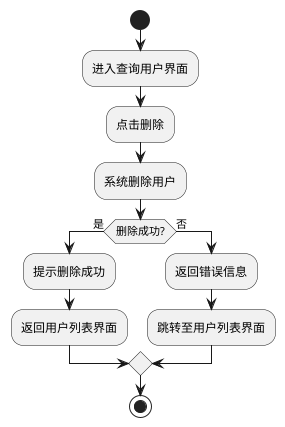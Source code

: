 @startuml
'https://plantuml.com/activity-diagram-beta
/'进入查询用户界面，点击删除，系统删除用户，若删除成功，则提示删除成功，并返回用户列表界面；若删除失败，则返回错误信息，同时跳转至用户列表界面'/
start
:进入查询用户界面;
:点击删除;
:系统删除用户;
if (删除成功?) then (是)
  :提示删除成功;
  :返回用户列表界面;
else (否)
  :返回错误信息;
  :跳转至用户列表界面;
endif
stop

@enduml
